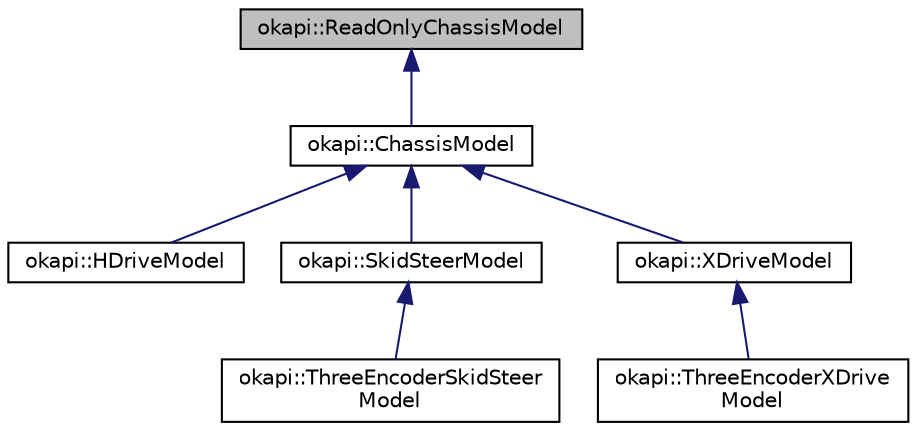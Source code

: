 digraph "okapi::ReadOnlyChassisModel"
{
 // LATEX_PDF_SIZE
  edge [fontname="Helvetica",fontsize="10",labelfontname="Helvetica",labelfontsize="10"];
  node [fontname="Helvetica",fontsize="10",shape=record];
  Node1 [label="okapi::ReadOnlyChassisModel",height=0.2,width=0.4,color="black", fillcolor="grey75", style="filled", fontcolor="black",tooltip=" "];
  Node1 -> Node2 [dir="back",color="midnightblue",fontsize="10",style="solid"];
  Node2 [label="okapi::ChassisModel",height=0.2,width=0.4,color="black", fillcolor="white", style="filled",URL="$classokapi_1_1ChassisModel.html",tooltip=" "];
  Node2 -> Node3 [dir="back",color="midnightblue",fontsize="10",style="solid"];
  Node3 [label="okapi::HDriveModel",height=0.2,width=0.4,color="black", fillcolor="white", style="filled",URL="$classokapi_1_1HDriveModel.html",tooltip=" "];
  Node2 -> Node4 [dir="back",color="midnightblue",fontsize="10",style="solid"];
  Node4 [label="okapi::SkidSteerModel",height=0.2,width=0.4,color="black", fillcolor="white", style="filled",URL="$classokapi_1_1SkidSteerModel.html",tooltip=" "];
  Node4 -> Node5 [dir="back",color="midnightblue",fontsize="10",style="solid"];
  Node5 [label="okapi::ThreeEncoderSkidSteer\lModel",height=0.2,width=0.4,color="black", fillcolor="white", style="filled",URL="$classokapi_1_1ThreeEncoderSkidSteerModel.html",tooltip=" "];
  Node2 -> Node6 [dir="back",color="midnightblue",fontsize="10",style="solid"];
  Node6 [label="okapi::XDriveModel",height=0.2,width=0.4,color="black", fillcolor="white", style="filled",URL="$classokapi_1_1XDriveModel.html",tooltip=" "];
  Node6 -> Node7 [dir="back",color="midnightblue",fontsize="10",style="solid"];
  Node7 [label="okapi::ThreeEncoderXDrive\lModel",height=0.2,width=0.4,color="black", fillcolor="white", style="filled",URL="$classokapi_1_1ThreeEncoderXDriveModel.html",tooltip=" "];
}

